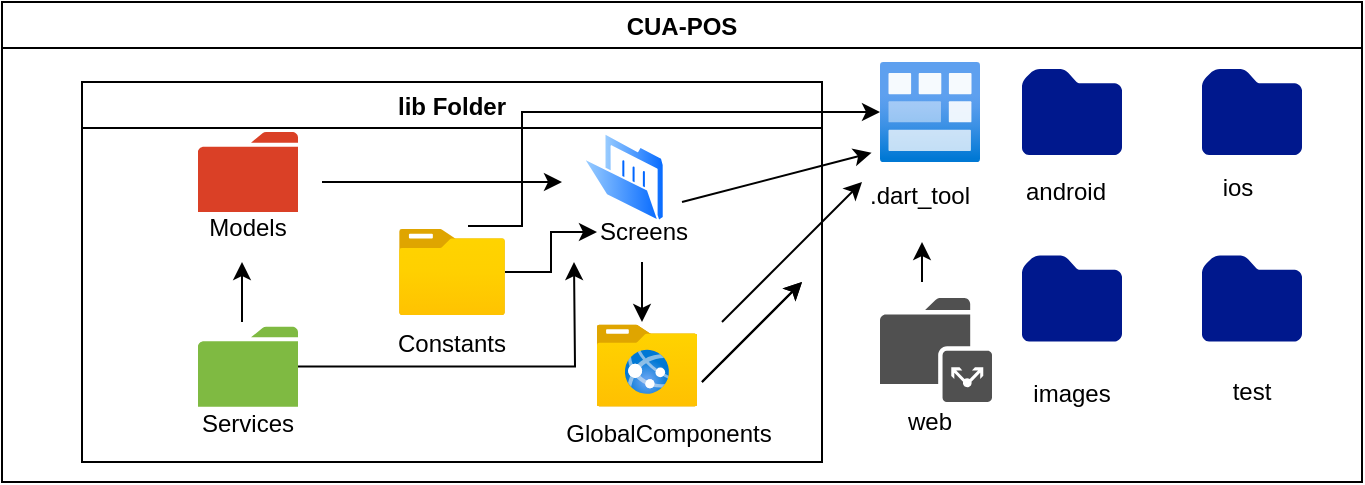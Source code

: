 <mxfile version="15.2.9" type="github">
  <diagram id="DyeA0R5ESNiD44GaK_AN" name="Page-1">
    <mxGraphModel dx="1038" dy="579" grid="1" gridSize="10" guides="1" tooltips="1" connect="1" arrows="1" fold="1" page="1" pageScale="1" pageWidth="827" pageHeight="1169" math="0" shadow="0">
      <root>
        <mxCell id="0" />
        <mxCell id="1" parent="0" />
        <mxCell id="uB6rvjcDTFnmyKAKuDYr-1" value="CUA-POS" style="swimlane;" parent="1" vertex="1">
          <mxGeometry x="40" y="530" width="680" height="240" as="geometry" />
        </mxCell>
        <mxCell id="uB6rvjcDTFnmyKAKuDYr-2" value="" style="pointerEvents=1;shadow=0;dashed=0;html=1;strokeColor=none;fillColor=#505050;labelPosition=center;verticalLabelPosition=bottom;verticalAlign=top;outlineConnect=0;align=center;shape=mxgraph.office.concepts.folder_public;" parent="uB6rvjcDTFnmyKAKuDYr-1" vertex="1">
          <mxGeometry x="439" y="148" width="56" height="52" as="geometry" />
        </mxCell>
        <mxCell id="uB6rvjcDTFnmyKAKuDYr-3" value="" style="aspect=fixed;html=1;points=[];align=center;image;fontSize=12;image=img/lib/azure2/general/Module.svg;" parent="uB6rvjcDTFnmyKAKuDYr-1" vertex="1">
          <mxGeometry x="439" y="30" width="50" height="50" as="geometry" />
        </mxCell>
        <mxCell id="uB6rvjcDTFnmyKAKuDYr-4" value=".dart_tool" style="text;html=1;strokeColor=none;fillColor=none;align=center;verticalAlign=middle;whiteSpace=wrap;rounded=0;" parent="uB6rvjcDTFnmyKAKuDYr-1" vertex="1">
          <mxGeometry x="439" y="87.25" width="40" height="20" as="geometry" />
        </mxCell>
        <mxCell id="uB6rvjcDTFnmyKAKuDYr-5" value="web" style="text;html=1;strokeColor=none;fillColor=none;align=center;verticalAlign=middle;whiteSpace=wrap;rounded=0;" parent="uB6rvjcDTFnmyKAKuDYr-1" vertex="1">
          <mxGeometry x="444" y="200" width="40" height="20" as="geometry" />
        </mxCell>
        <mxCell id="uB6rvjcDTFnmyKAKuDYr-6" value="lib Folder" style="swimlane;" parent="uB6rvjcDTFnmyKAKuDYr-1" vertex="1">
          <mxGeometry x="40" y="40" width="370" height="190" as="geometry" />
        </mxCell>
        <mxCell id="uB6rvjcDTFnmyKAKuDYr-7" value="" style="aspect=fixed;html=1;points=[];align=center;image;fontSize=12;image=img/lib/azure2/general/Folder_Website.svg;" parent="uB6rvjcDTFnmyKAKuDYr-6" vertex="1">
          <mxGeometry x="257.5" y="121.17" width="50" height="41.17" as="geometry" />
        </mxCell>
        <mxCell id="uB6rvjcDTFnmyKAKuDYr-8" value="" style="aspect=fixed;perimeter=ellipsePerimeter;html=1;align=center;shadow=0;dashed=0;spacingTop=3;image;image=img/lib/active_directory/folder_open.svg;" parent="uB6rvjcDTFnmyKAKuDYr-6" vertex="1">
          <mxGeometry x="250" y="25" width="41.39" height="45" as="geometry" />
        </mxCell>
        <mxCell id="uB6rvjcDTFnmyKAKuDYr-54" style="edgeStyle=orthogonalEdgeStyle;rounded=0;orthogonalLoop=1;jettySize=auto;html=1;" parent="uB6rvjcDTFnmyKAKuDYr-6" source="uB6rvjcDTFnmyKAKuDYr-9" edge="1">
          <mxGeometry relative="1" as="geometry">
            <mxPoint x="246" y="90" as="targetPoint" />
          </mxGeometry>
        </mxCell>
        <mxCell id="uB6rvjcDTFnmyKAKuDYr-9" value="" style="pointerEvents=1;shadow=0;dashed=0;html=1;strokeColor=none;labelPosition=center;verticalLabelPosition=bottom;verticalAlign=top;outlineConnect=0;align=center;shape=mxgraph.office.concepts.folder;fillColor=#7FBA42;" parent="uB6rvjcDTFnmyKAKuDYr-6" vertex="1">
          <mxGeometry x="58" y="122.34" width="50" height="40" as="geometry" />
        </mxCell>
        <mxCell id="uB6rvjcDTFnmyKAKuDYr-10" value="Screens" style="text;html=1;strokeColor=none;fillColor=none;align=center;verticalAlign=middle;whiteSpace=wrap;rounded=0;" parent="uB6rvjcDTFnmyKAKuDYr-6" vertex="1">
          <mxGeometry x="257.5" y="65" width="45.5" height="20" as="geometry" />
        </mxCell>
        <mxCell id="uB6rvjcDTFnmyKAKuDYr-11" value="GlobalComponents" style="text;html=1;strokeColor=none;fillColor=none;align=center;verticalAlign=middle;whiteSpace=wrap;rounded=0;" parent="uB6rvjcDTFnmyKAKuDYr-6" vertex="1">
          <mxGeometry x="257.5" y="161.17" width="71" height="30" as="geometry" />
        </mxCell>
        <mxCell id="uB6rvjcDTFnmyKAKuDYr-12" value="Services" style="text;html=1;strokeColor=none;fillColor=none;align=center;verticalAlign=middle;whiteSpace=wrap;rounded=0;" parent="uB6rvjcDTFnmyKAKuDYr-6" vertex="1">
          <mxGeometry x="63" y="161.17" width="40" height="20" as="geometry" />
        </mxCell>
        <mxCell id="uB6rvjcDTFnmyKAKuDYr-13" value="" style="pointerEvents=1;shadow=0;dashed=0;html=1;strokeColor=none;labelPosition=center;verticalLabelPosition=bottom;verticalAlign=top;outlineConnect=0;align=center;shape=mxgraph.office.concepts.folder;fillColor=#DA4026;" parent="uB6rvjcDTFnmyKAKuDYr-6" vertex="1">
          <mxGeometry x="58" y="25" width="50" height="40" as="geometry" />
        </mxCell>
        <mxCell id="uB6rvjcDTFnmyKAKuDYr-30" value="Models" style="text;html=1;strokeColor=none;fillColor=none;align=center;verticalAlign=middle;whiteSpace=wrap;rounded=0;" parent="uB6rvjcDTFnmyKAKuDYr-6" vertex="1">
          <mxGeometry x="40" y="60" width="86" height="25" as="geometry" />
        </mxCell>
        <mxCell id="OZzN-X07YlzdWc09bfKu-3" value="" style="edgeStyle=orthogonalEdgeStyle;rounded=0;orthogonalLoop=1;jettySize=auto;html=1;" edge="1" parent="uB6rvjcDTFnmyKAKuDYr-6" source="uB6rvjcDTFnmyKAKuDYr-36" target="uB6rvjcDTFnmyKAKuDYr-10">
          <mxGeometry relative="1" as="geometry" />
        </mxCell>
        <mxCell id="uB6rvjcDTFnmyKAKuDYr-36" value="" style="aspect=fixed;html=1;points=[];align=center;image;fontSize=12;image=img/lib/azure2/general/Folder_Blank.svg;" parent="uB6rvjcDTFnmyKAKuDYr-6" vertex="1">
          <mxGeometry x="158.51" y="73.5" width="52.98" height="43" as="geometry" />
        </mxCell>
        <mxCell id="uB6rvjcDTFnmyKAKuDYr-37" value="Constants" style="text;html=1;strokeColor=none;fillColor=none;align=center;verticalAlign=middle;whiteSpace=wrap;rounded=0;" parent="uB6rvjcDTFnmyKAKuDYr-6" vertex="1">
          <mxGeometry x="165" y="120.59" width="40" height="20" as="geometry" />
        </mxCell>
        <mxCell id="uB6rvjcDTFnmyKAKuDYr-39" value="" style="endArrow=classic;html=1;" parent="uB6rvjcDTFnmyKAKuDYr-6" edge="1">
          <mxGeometry width="50" height="50" relative="1" as="geometry">
            <mxPoint x="80" y="120" as="sourcePoint" />
            <mxPoint x="80" y="90" as="targetPoint" />
          </mxGeometry>
        </mxCell>
        <mxCell id="uB6rvjcDTFnmyKAKuDYr-15" value="" style="sketch=0;aspect=fixed;pointerEvents=1;shadow=0;dashed=0;html=1;strokeColor=none;labelPosition=center;verticalLabelPosition=bottom;verticalAlign=top;align=center;fillColor=#00188D;shape=mxgraph.mscae.enterprise.folder" parent="uB6rvjcDTFnmyKAKuDYr-1" vertex="1">
          <mxGeometry x="510" y="33.5" width="50" height="43" as="geometry" />
        </mxCell>
        <mxCell id="uB6rvjcDTFnmyKAKuDYr-16" value="" style="sketch=0;aspect=fixed;pointerEvents=1;shadow=0;dashed=0;html=1;strokeColor=none;labelPosition=center;verticalLabelPosition=bottom;verticalAlign=top;align=center;fillColor=#00188D;shape=mxgraph.mscae.enterprise.folder" parent="uB6rvjcDTFnmyKAKuDYr-1" vertex="1">
          <mxGeometry x="600" y="33.5" width="50" height="43" as="geometry" />
        </mxCell>
        <mxCell id="uB6rvjcDTFnmyKAKuDYr-17" value="" style="sketch=0;aspect=fixed;pointerEvents=1;shadow=0;dashed=0;html=1;strokeColor=none;labelPosition=center;verticalLabelPosition=bottom;verticalAlign=top;align=center;fillColor=#00188D;shape=mxgraph.mscae.enterprise.folder" parent="uB6rvjcDTFnmyKAKuDYr-1" vertex="1">
          <mxGeometry x="510" y="126.75" width="50" height="43" as="geometry" />
        </mxCell>
        <mxCell id="uB6rvjcDTFnmyKAKuDYr-18" value="" style="sketch=0;aspect=fixed;pointerEvents=1;shadow=0;dashed=0;html=1;strokeColor=none;labelPosition=center;verticalLabelPosition=bottom;verticalAlign=top;align=center;fillColor=#00188D;shape=mxgraph.mscae.enterprise.folder" parent="uB6rvjcDTFnmyKAKuDYr-1" vertex="1">
          <mxGeometry x="600" y="126.75" width="50" height="43" as="geometry" />
        </mxCell>
        <mxCell id="uB6rvjcDTFnmyKAKuDYr-26" value="images" style="text;html=1;strokeColor=none;fillColor=none;align=center;verticalAlign=middle;whiteSpace=wrap;rounded=0;" parent="uB6rvjcDTFnmyKAKuDYr-1" vertex="1">
          <mxGeometry x="515" y="185.75" width="40" height="20" as="geometry" />
        </mxCell>
        <mxCell id="uB6rvjcDTFnmyKAKuDYr-28" value="test" style="text;html=1;strokeColor=none;fillColor=none;align=center;verticalAlign=middle;whiteSpace=wrap;rounded=0;" parent="uB6rvjcDTFnmyKAKuDYr-1" vertex="1">
          <mxGeometry x="605" y="185" width="40" height="20.75" as="geometry" />
        </mxCell>
        <mxCell id="uB6rvjcDTFnmyKAKuDYr-20" value="ios" style="text;html=1;strokeColor=none;fillColor=none;align=center;verticalAlign=middle;whiteSpace=wrap;rounded=0;" parent="uB6rvjcDTFnmyKAKuDYr-1" vertex="1">
          <mxGeometry x="575" y="80" width="86" height="25" as="geometry" />
        </mxCell>
        <mxCell id="uB6rvjcDTFnmyKAKuDYr-19" value="android" style="text;html=1;strokeColor=none;fillColor=none;align=center;verticalAlign=middle;whiteSpace=wrap;rounded=0;" parent="uB6rvjcDTFnmyKAKuDYr-1" vertex="1">
          <mxGeometry x="489" y="82.25" width="86" height="25" as="geometry" />
        </mxCell>
        <mxCell id="uB6rvjcDTFnmyKAKuDYr-38" value="" style="endArrow=classic;html=1;" parent="uB6rvjcDTFnmyKAKuDYr-1" edge="1">
          <mxGeometry width="50" height="50" relative="1" as="geometry">
            <mxPoint x="360" y="160" as="sourcePoint" />
            <mxPoint x="430" y="90" as="targetPoint" />
          </mxGeometry>
        </mxCell>
        <mxCell id="uB6rvjcDTFnmyKAKuDYr-50" style="edgeStyle=orthogonalEdgeStyle;rounded=0;orthogonalLoop=1;jettySize=auto;html=1;" parent="uB6rvjcDTFnmyKAKuDYr-1" target="uB6rvjcDTFnmyKAKuDYr-3" edge="1">
          <mxGeometry relative="1" as="geometry">
            <mxPoint x="233" y="112" as="sourcePoint" />
            <Array as="points">
              <mxPoint x="260" y="112" />
              <mxPoint x="260" y="55" />
            </Array>
          </mxGeometry>
        </mxCell>
        <mxCell id="uB6rvjcDTFnmyKAKuDYr-48" value="" style="endArrow=classic;html=1;" parent="1" edge="1">
          <mxGeometry width="50" height="50" relative="1" as="geometry">
            <mxPoint x="360" y="660" as="sourcePoint" />
            <mxPoint x="360" y="690" as="targetPoint" />
          </mxGeometry>
        </mxCell>
        <mxCell id="uB6rvjcDTFnmyKAKuDYr-49" value="" style="endArrow=classic;html=1;entryX=-0.084;entryY=0.908;entryDx=0;entryDy=0;entryPerimeter=0;" parent="1" target="uB6rvjcDTFnmyKAKuDYr-3" edge="1">
          <mxGeometry width="50" height="50" relative="1" as="geometry">
            <mxPoint x="380" y="630" as="sourcePoint" />
            <mxPoint x="440" y="470" as="targetPoint" />
          </mxGeometry>
        </mxCell>
        <mxCell id="uB6rvjcDTFnmyKAKuDYr-52" value="" style="endArrow=classic;html=1;" parent="1" edge="1">
          <mxGeometry width="50" height="50" relative="1" as="geometry">
            <mxPoint x="200" y="620" as="sourcePoint" />
            <mxPoint x="320" y="620" as="targetPoint" />
          </mxGeometry>
        </mxCell>
        <mxCell id="uB6rvjcDTFnmyKAKuDYr-56" value="" style="endArrow=classic;html=1;" parent="1" edge="1">
          <mxGeometry width="50" height="50" relative="1" as="geometry">
            <mxPoint x="500" y="670" as="sourcePoint" />
            <mxPoint x="500" y="650" as="targetPoint" />
          </mxGeometry>
        </mxCell>
        <mxCell id="OZzN-X07YlzdWc09bfKu-1" value="" style="endArrow=classic;html=1;" edge="1" parent="1">
          <mxGeometry width="50" height="50" relative="1" as="geometry">
            <mxPoint x="390" y="720" as="sourcePoint" />
            <mxPoint x="440" y="670" as="targetPoint" />
          </mxGeometry>
        </mxCell>
        <mxCell id="OZzN-X07YlzdWc09bfKu-2" value="" style="endArrow=classic;html=1;" edge="1" parent="1">
          <mxGeometry width="50" height="50" relative="1" as="geometry">
            <mxPoint x="390" y="720" as="sourcePoint" />
            <mxPoint x="440" y="670" as="targetPoint" />
          </mxGeometry>
        </mxCell>
      </root>
    </mxGraphModel>
  </diagram>
</mxfile>
